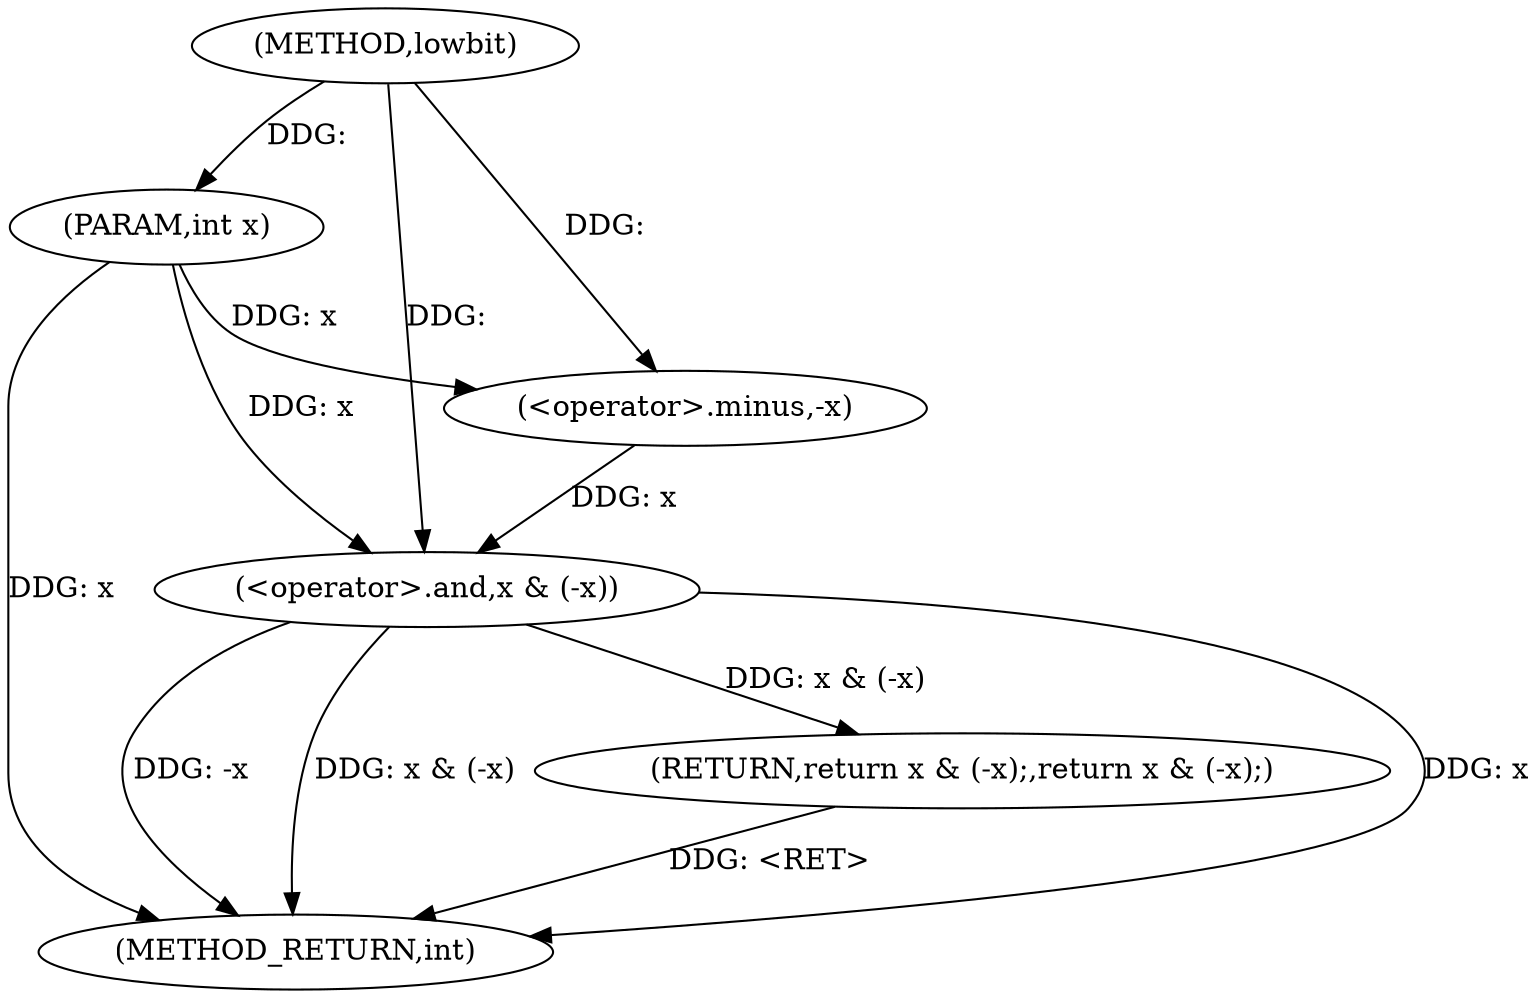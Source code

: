 digraph "lowbit" {  
"1000778" [label = "(METHOD,lowbit)" ]
"1000786" [label = "(METHOD_RETURN,int)" ]
"1000779" [label = "(PARAM,int x)" ]
"1000781" [label = "(RETURN,return x & (-x);,return x & (-x);)" ]
"1000782" [label = "(<operator>.and,x & (-x))" ]
"1000784" [label = "(<operator>.minus,-x)" ]
  "1000781" -> "1000786"  [ label = "DDG: <RET>"] 
  "1000779" -> "1000786"  [ label = "DDG: x"] 
  "1000782" -> "1000786"  [ label = "DDG: x"] 
  "1000782" -> "1000786"  [ label = "DDG: -x"] 
  "1000782" -> "1000786"  [ label = "DDG: x & (-x)"] 
  "1000778" -> "1000779"  [ label = "DDG: "] 
  "1000782" -> "1000781"  [ label = "DDG: x & (-x)"] 
  "1000784" -> "1000782"  [ label = "DDG: x"] 
  "1000779" -> "1000782"  [ label = "DDG: x"] 
  "1000778" -> "1000782"  [ label = "DDG: "] 
  "1000779" -> "1000784"  [ label = "DDG: x"] 
  "1000778" -> "1000784"  [ label = "DDG: "] 
}
